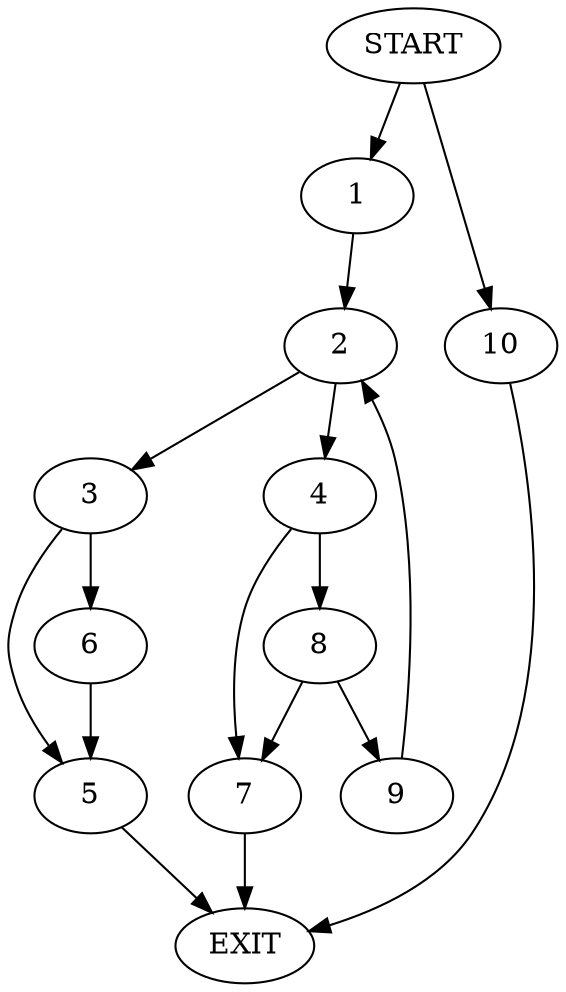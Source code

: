 digraph {
0 [label="START"]
11 [label="EXIT"]
0 -> 1
1 -> 2
2 -> 3
2 -> 4
3 -> 5
3 -> 6
4 -> 7
4 -> 8
8 -> 9
8 -> 7
7 -> 11
9 -> 2
5 -> 11
6 -> 5
0 -> 10
10 -> 11
}
